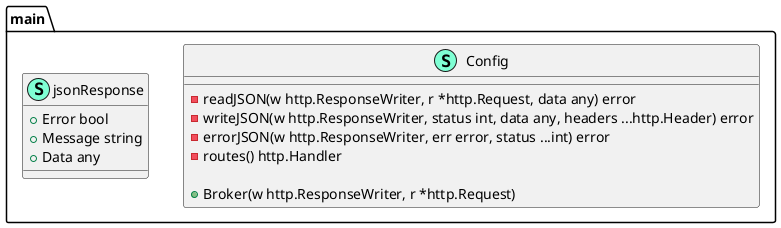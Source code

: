 @startuml
namespace main {
    class Config << (S,Aquamarine) >> {
        - readJSON(w http.ResponseWriter, r *http.Request, data any) error
        - writeJSON(w http.ResponseWriter, status int, data any, headers ...http.Header) error
        - errorJSON(w http.ResponseWriter, err error, status ...int) error
        - routes() http.Handler

        + Broker(w http.ResponseWriter, r *http.Request) 

    }
    class jsonResponse << (S,Aquamarine) >> {
        + Error bool
        + Message string
        + Data any

    }
}


@enduml
